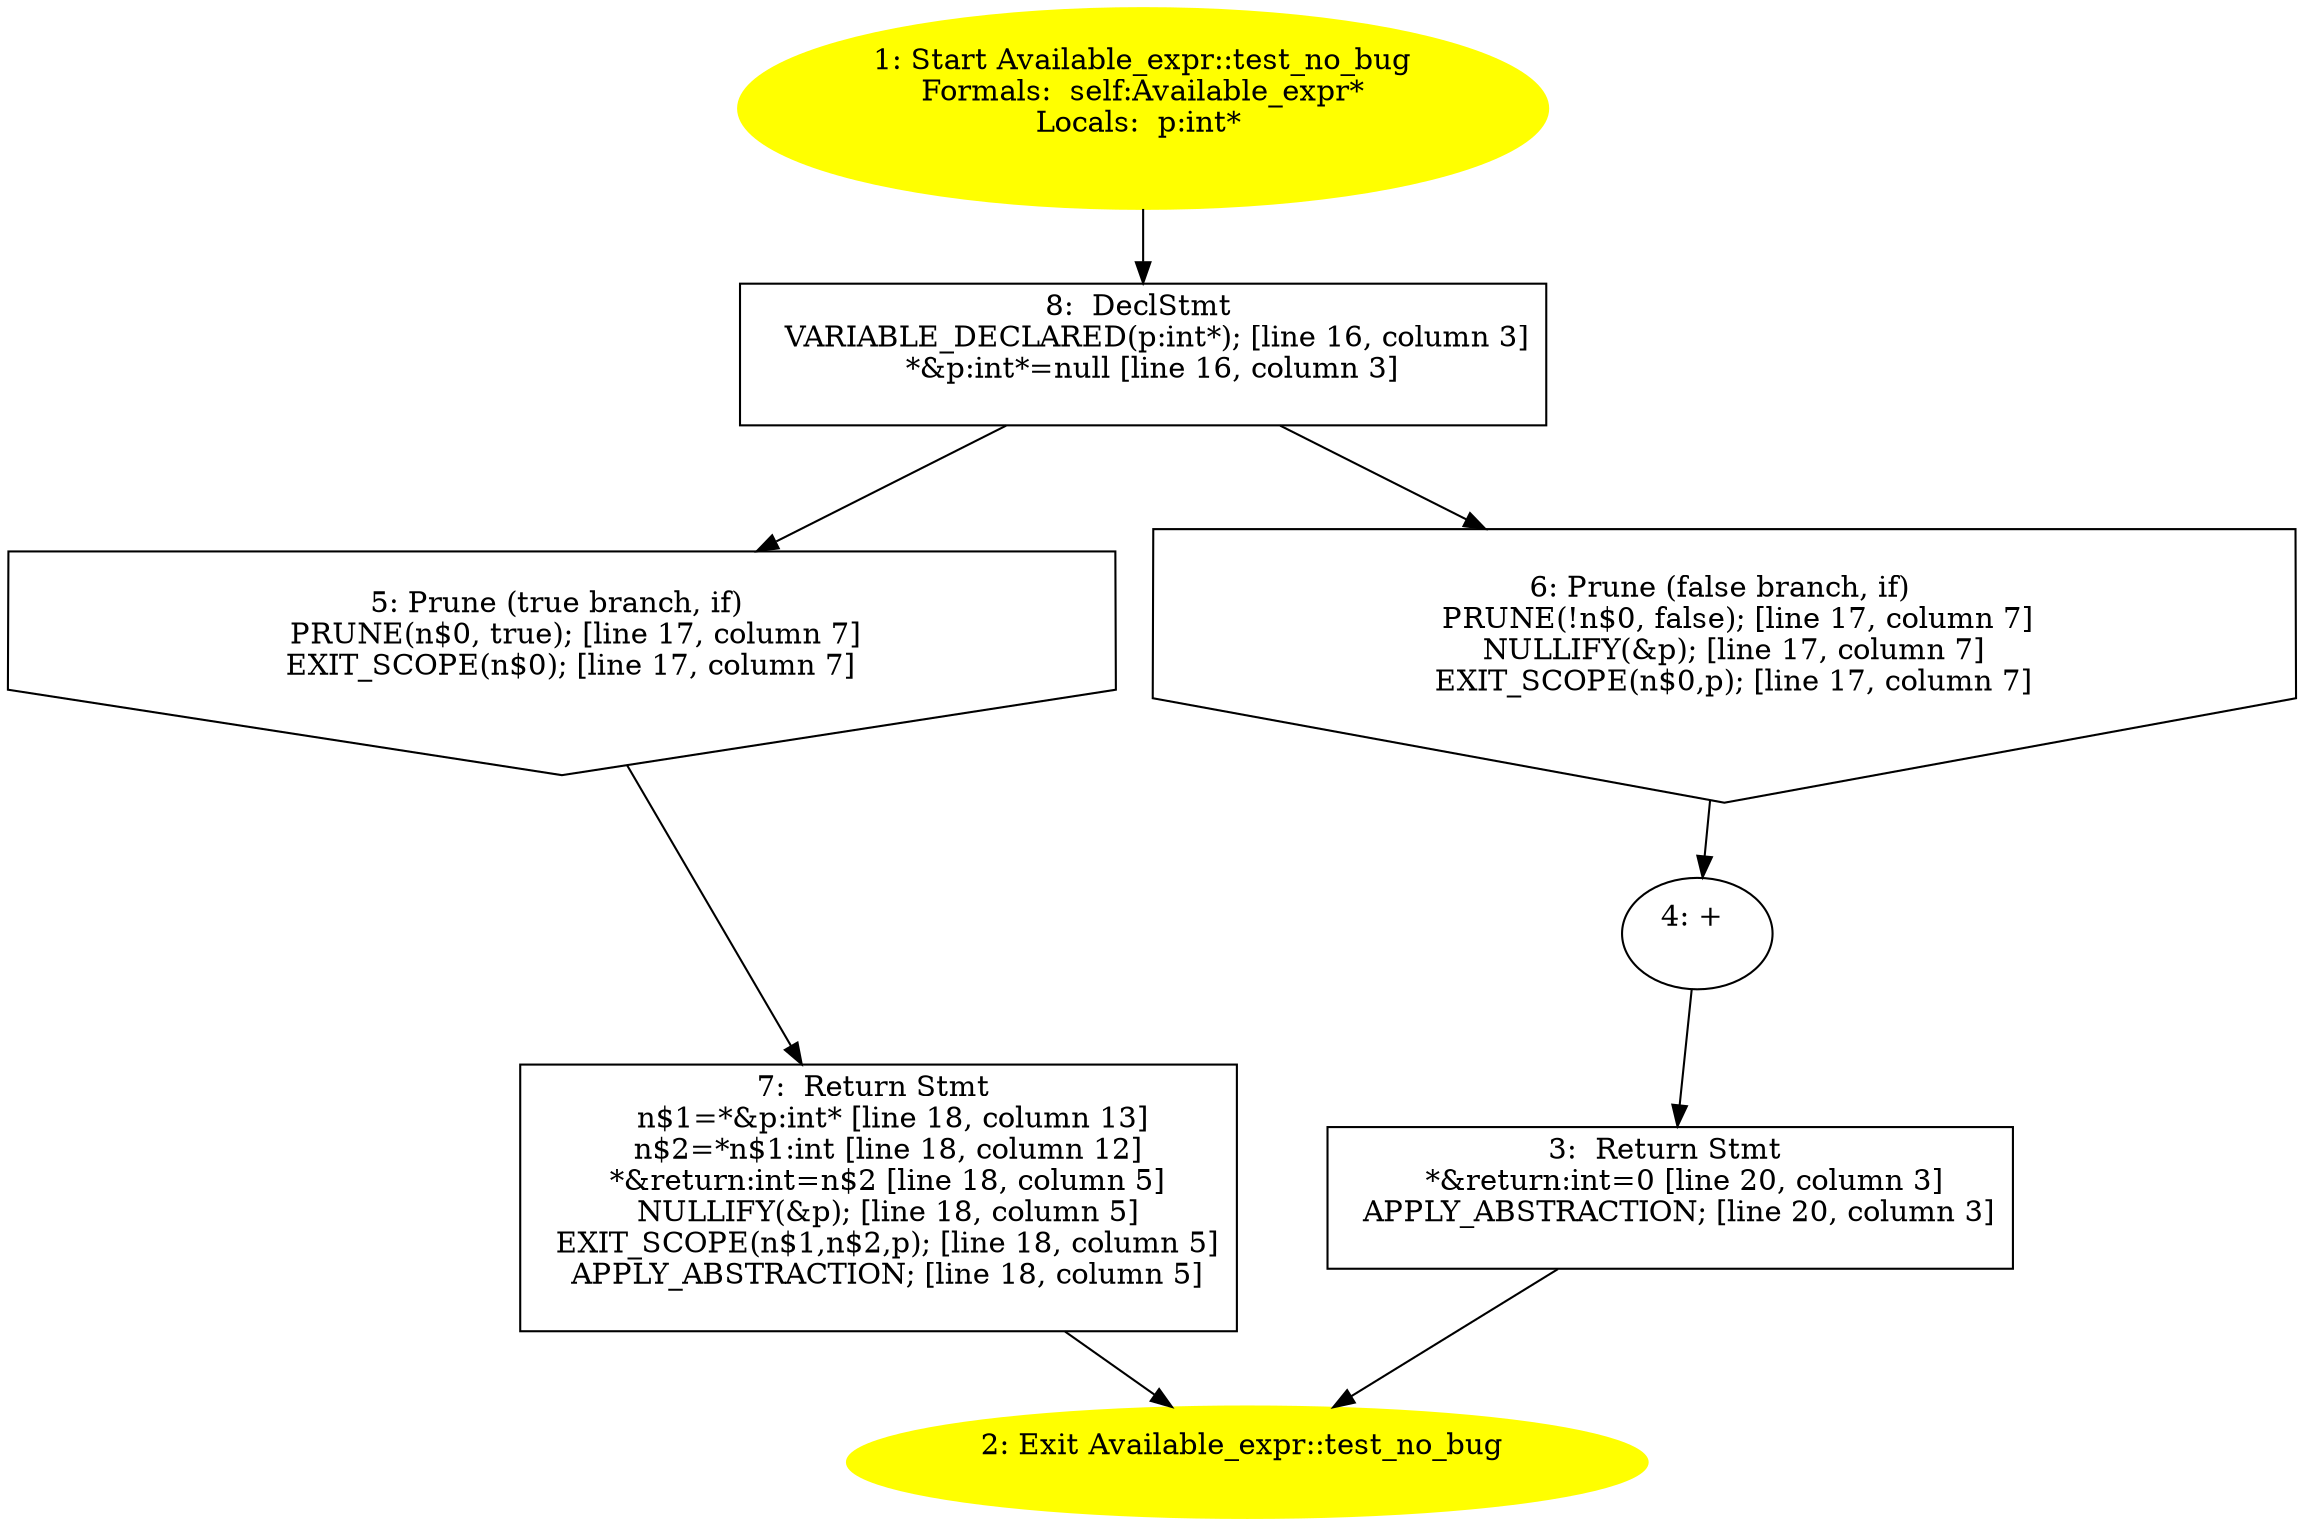 /* @generated */
digraph cfg {
"test_no_bug#Available_expr#instance.a4aa786abeb2b17541abfe8ecf02c88f_1" [label="1: Start Available_expr::test_no_bug\nFormals:  self:Available_expr*\nLocals:  p:int* \n  " color=yellow style=filled]
	

	 "test_no_bug#Available_expr#instance.a4aa786abeb2b17541abfe8ecf02c88f_1" -> "test_no_bug#Available_expr#instance.a4aa786abeb2b17541abfe8ecf02c88f_8" ;
"test_no_bug#Available_expr#instance.a4aa786abeb2b17541abfe8ecf02c88f_2" [label="2: Exit Available_expr::test_no_bug \n  " color=yellow style=filled]
	

"test_no_bug#Available_expr#instance.a4aa786abeb2b17541abfe8ecf02c88f_3" [label="3:  Return Stmt \n   *&return:int=0 [line 20, column 3]\n  APPLY_ABSTRACTION; [line 20, column 3]\n " shape="box"]
	

	 "test_no_bug#Available_expr#instance.a4aa786abeb2b17541abfe8ecf02c88f_3" -> "test_no_bug#Available_expr#instance.a4aa786abeb2b17541abfe8ecf02c88f_2" ;
"test_no_bug#Available_expr#instance.a4aa786abeb2b17541abfe8ecf02c88f_4" [label="4: + \n  " ]
	

	 "test_no_bug#Available_expr#instance.a4aa786abeb2b17541abfe8ecf02c88f_4" -> "test_no_bug#Available_expr#instance.a4aa786abeb2b17541abfe8ecf02c88f_3" ;
"test_no_bug#Available_expr#instance.a4aa786abeb2b17541abfe8ecf02c88f_5" [label="5: Prune (true branch, if) \n   PRUNE(n$0, true); [line 17, column 7]\n  EXIT_SCOPE(n$0); [line 17, column 7]\n " shape="invhouse"]
	

	 "test_no_bug#Available_expr#instance.a4aa786abeb2b17541abfe8ecf02c88f_5" -> "test_no_bug#Available_expr#instance.a4aa786abeb2b17541abfe8ecf02c88f_7" ;
"test_no_bug#Available_expr#instance.a4aa786abeb2b17541abfe8ecf02c88f_6" [label="6: Prune (false branch, if) \n   PRUNE(!n$0, false); [line 17, column 7]\n  NULLIFY(&p); [line 17, column 7]\n  EXIT_SCOPE(n$0,p); [line 17, column 7]\n " shape="invhouse"]
	

	 "test_no_bug#Available_expr#instance.a4aa786abeb2b17541abfe8ecf02c88f_6" -> "test_no_bug#Available_expr#instance.a4aa786abeb2b17541abfe8ecf02c88f_4" ;
"test_no_bug#Available_expr#instance.a4aa786abeb2b17541abfe8ecf02c88f_7" [label="7:  Return Stmt \n   n$1=*&p:int* [line 18, column 13]\n  n$2=*n$1:int [line 18, column 12]\n  *&return:int=n$2 [line 18, column 5]\n  NULLIFY(&p); [line 18, column 5]\n  EXIT_SCOPE(n$1,n$2,p); [line 18, column 5]\n  APPLY_ABSTRACTION; [line 18, column 5]\n " shape="box"]
	

	 "test_no_bug#Available_expr#instance.a4aa786abeb2b17541abfe8ecf02c88f_7" -> "test_no_bug#Available_expr#instance.a4aa786abeb2b17541abfe8ecf02c88f_2" ;
"test_no_bug#Available_expr#instance.a4aa786abeb2b17541abfe8ecf02c88f_8" [label="8:  DeclStmt \n   VARIABLE_DECLARED(p:int*); [line 16, column 3]\n  *&p:int*=null [line 16, column 3]\n " shape="box"]
	

	 "test_no_bug#Available_expr#instance.a4aa786abeb2b17541abfe8ecf02c88f_8" -> "test_no_bug#Available_expr#instance.a4aa786abeb2b17541abfe8ecf02c88f_5" ;
	 "test_no_bug#Available_expr#instance.a4aa786abeb2b17541abfe8ecf02c88f_8" -> "test_no_bug#Available_expr#instance.a4aa786abeb2b17541abfe8ecf02c88f_6" ;
}
